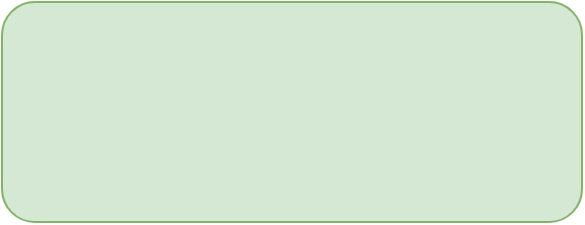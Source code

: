 <mxfile version="24.7.1" type="github">
  <diagram name="第 1 页" id="FCXqwqd63g6FpRuFo7P-">
    <mxGraphModel dx="1494" dy="674" grid="1" gridSize="10" guides="1" tooltips="1" connect="1" arrows="1" fold="1" page="1" pageScale="1" pageWidth="827" pageHeight="1169" math="0" shadow="0">
      <root>
        <mxCell id="0" />
        <mxCell id="1" parent="0" />
        <mxCell id="V-ApmCrJdJov09kGd6qY-1" value="" style="rounded=1;whiteSpace=wrap;html=1;fillColor=#d5e8d4;strokeColor=#82b366;" parent="1" vertex="1">
          <mxGeometry x="210" y="230" width="290" height="110" as="geometry" />
        </mxCell>
      </root>
    </mxGraphModel>
  </diagram>
</mxfile>

